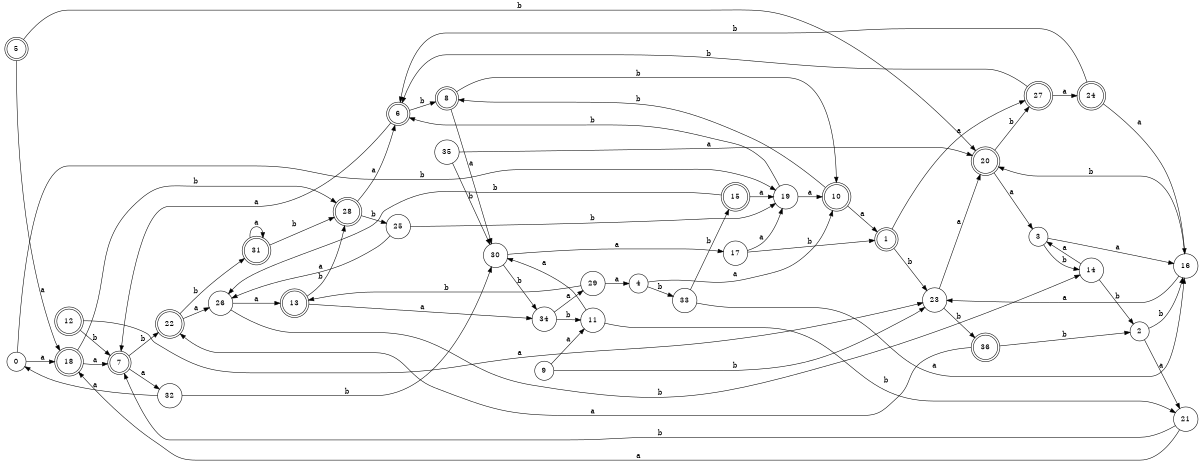 digraph n30_7 {
__start0 [label="" shape="none"];

rankdir=LR;
size="8,5";

s0 [style="filled", color="black", fillcolor="white" shape="circle", label="0"];
s1 [style="rounded,filled", color="black", fillcolor="white" shape="doublecircle", label="1"];
s2 [style="filled", color="black", fillcolor="white" shape="circle", label="2"];
s3 [style="filled", color="black", fillcolor="white" shape="circle", label="3"];
s4 [style="filled", color="black", fillcolor="white" shape="circle", label="4"];
s5 [style="rounded,filled", color="black", fillcolor="white" shape="doublecircle", label="5"];
s6 [style="rounded,filled", color="black", fillcolor="white" shape="doublecircle", label="6"];
s7 [style="rounded,filled", color="black", fillcolor="white" shape="doublecircle", label="7"];
s8 [style="rounded,filled", color="black", fillcolor="white" shape="doublecircle", label="8"];
s9 [style="filled", color="black", fillcolor="white" shape="circle", label="9"];
s10 [style="rounded,filled", color="black", fillcolor="white" shape="doublecircle", label="10"];
s11 [style="filled", color="black", fillcolor="white" shape="circle", label="11"];
s12 [style="rounded,filled", color="black", fillcolor="white" shape="doublecircle", label="12"];
s13 [style="rounded,filled", color="black", fillcolor="white" shape="doublecircle", label="13"];
s14 [style="filled", color="black", fillcolor="white" shape="circle", label="14"];
s15 [style="rounded,filled", color="black", fillcolor="white" shape="doublecircle", label="15"];
s16 [style="filled", color="black", fillcolor="white" shape="circle", label="16"];
s17 [style="filled", color="black", fillcolor="white" shape="circle", label="17"];
s18 [style="rounded,filled", color="black", fillcolor="white" shape="doublecircle", label="18"];
s19 [style="filled", color="black", fillcolor="white" shape="circle", label="19"];
s20 [style="rounded,filled", color="black", fillcolor="white" shape="doublecircle", label="20"];
s21 [style="filled", color="black", fillcolor="white" shape="circle", label="21"];
s22 [style="rounded,filled", color="black", fillcolor="white" shape="doublecircle", label="22"];
s23 [style="filled", color="black", fillcolor="white" shape="circle", label="23"];
s24 [style="rounded,filled", color="black", fillcolor="white" shape="doublecircle", label="24"];
s25 [style="filled", color="black", fillcolor="white" shape="circle", label="25"];
s26 [style="filled", color="black", fillcolor="white" shape="circle", label="26"];
s27 [style="rounded,filled", color="black", fillcolor="white" shape="doublecircle", label="27"];
s28 [style="rounded,filled", color="black", fillcolor="white" shape="doublecircle", label="28"];
s29 [style="filled", color="black", fillcolor="white" shape="circle", label="29"];
s30 [style="filled", color="black", fillcolor="white" shape="circle", label="30"];
s31 [style="rounded,filled", color="black", fillcolor="white" shape="doublecircle", label="31"];
s32 [style="filled", color="black", fillcolor="white" shape="circle", label="32"];
s33 [style="filled", color="black", fillcolor="white" shape="circle", label="33"];
s34 [style="filled", color="black", fillcolor="white" shape="circle", label="34"];
s35 [style="filled", color="black", fillcolor="white" shape="circle", label="35"];
s36 [style="rounded,filled", color="black", fillcolor="white" shape="doublecircle", label="36"];
s0 -> s18 [label="a"];
s0 -> s19 [label="b"];
s1 -> s27 [label="a"];
s1 -> s23 [label="b"];
s2 -> s21 [label="a"];
s2 -> s16 [label="b"];
s3 -> s16 [label="a"];
s3 -> s14 [label="b"];
s4 -> s10 [label="a"];
s4 -> s33 [label="b"];
s5 -> s18 [label="a"];
s5 -> s20 [label="b"];
s6 -> s7 [label="a"];
s6 -> s8 [label="b"];
s7 -> s32 [label="a"];
s7 -> s22 [label="b"];
s8 -> s30 [label="a"];
s8 -> s10 [label="b"];
s9 -> s11 [label="a"];
s9 -> s23 [label="b"];
s10 -> s1 [label="a"];
s10 -> s8 [label="b"];
s11 -> s30 [label="a"];
s11 -> s21 [label="b"];
s12 -> s23 [label="a"];
s12 -> s7 [label="b"];
s13 -> s34 [label="a"];
s13 -> s28 [label="b"];
s14 -> s3 [label="a"];
s14 -> s2 [label="b"];
s15 -> s19 [label="a"];
s15 -> s26 [label="b"];
s16 -> s23 [label="a"];
s16 -> s20 [label="b"];
s17 -> s19 [label="a"];
s17 -> s1 [label="b"];
s18 -> s7 [label="a"];
s18 -> s28 [label="b"];
s19 -> s10 [label="a"];
s19 -> s6 [label="b"];
s20 -> s3 [label="a"];
s20 -> s27 [label="b"];
s21 -> s18 [label="a"];
s21 -> s7 [label="b"];
s22 -> s26 [label="a"];
s22 -> s31 [label="b"];
s23 -> s20 [label="a"];
s23 -> s36 [label="b"];
s24 -> s16 [label="a"];
s24 -> s6 [label="b"];
s25 -> s26 [label="a"];
s25 -> s19 [label="b"];
s26 -> s13 [label="a"];
s26 -> s14 [label="b"];
s27 -> s24 [label="a"];
s27 -> s6 [label="b"];
s28 -> s6 [label="a"];
s28 -> s25 [label="b"];
s29 -> s4 [label="a"];
s29 -> s13 [label="b"];
s30 -> s17 [label="a"];
s30 -> s34 [label="b"];
s31 -> s31 [label="a"];
s31 -> s28 [label="b"];
s32 -> s0 [label="a"];
s32 -> s30 [label="b"];
s33 -> s16 [label="a"];
s33 -> s15 [label="b"];
s34 -> s29 [label="a"];
s34 -> s11 [label="b"];
s35 -> s20 [label="a"];
s35 -> s30 [label="b"];
s36 -> s22 [label="a"];
s36 -> s2 [label="b"];

}